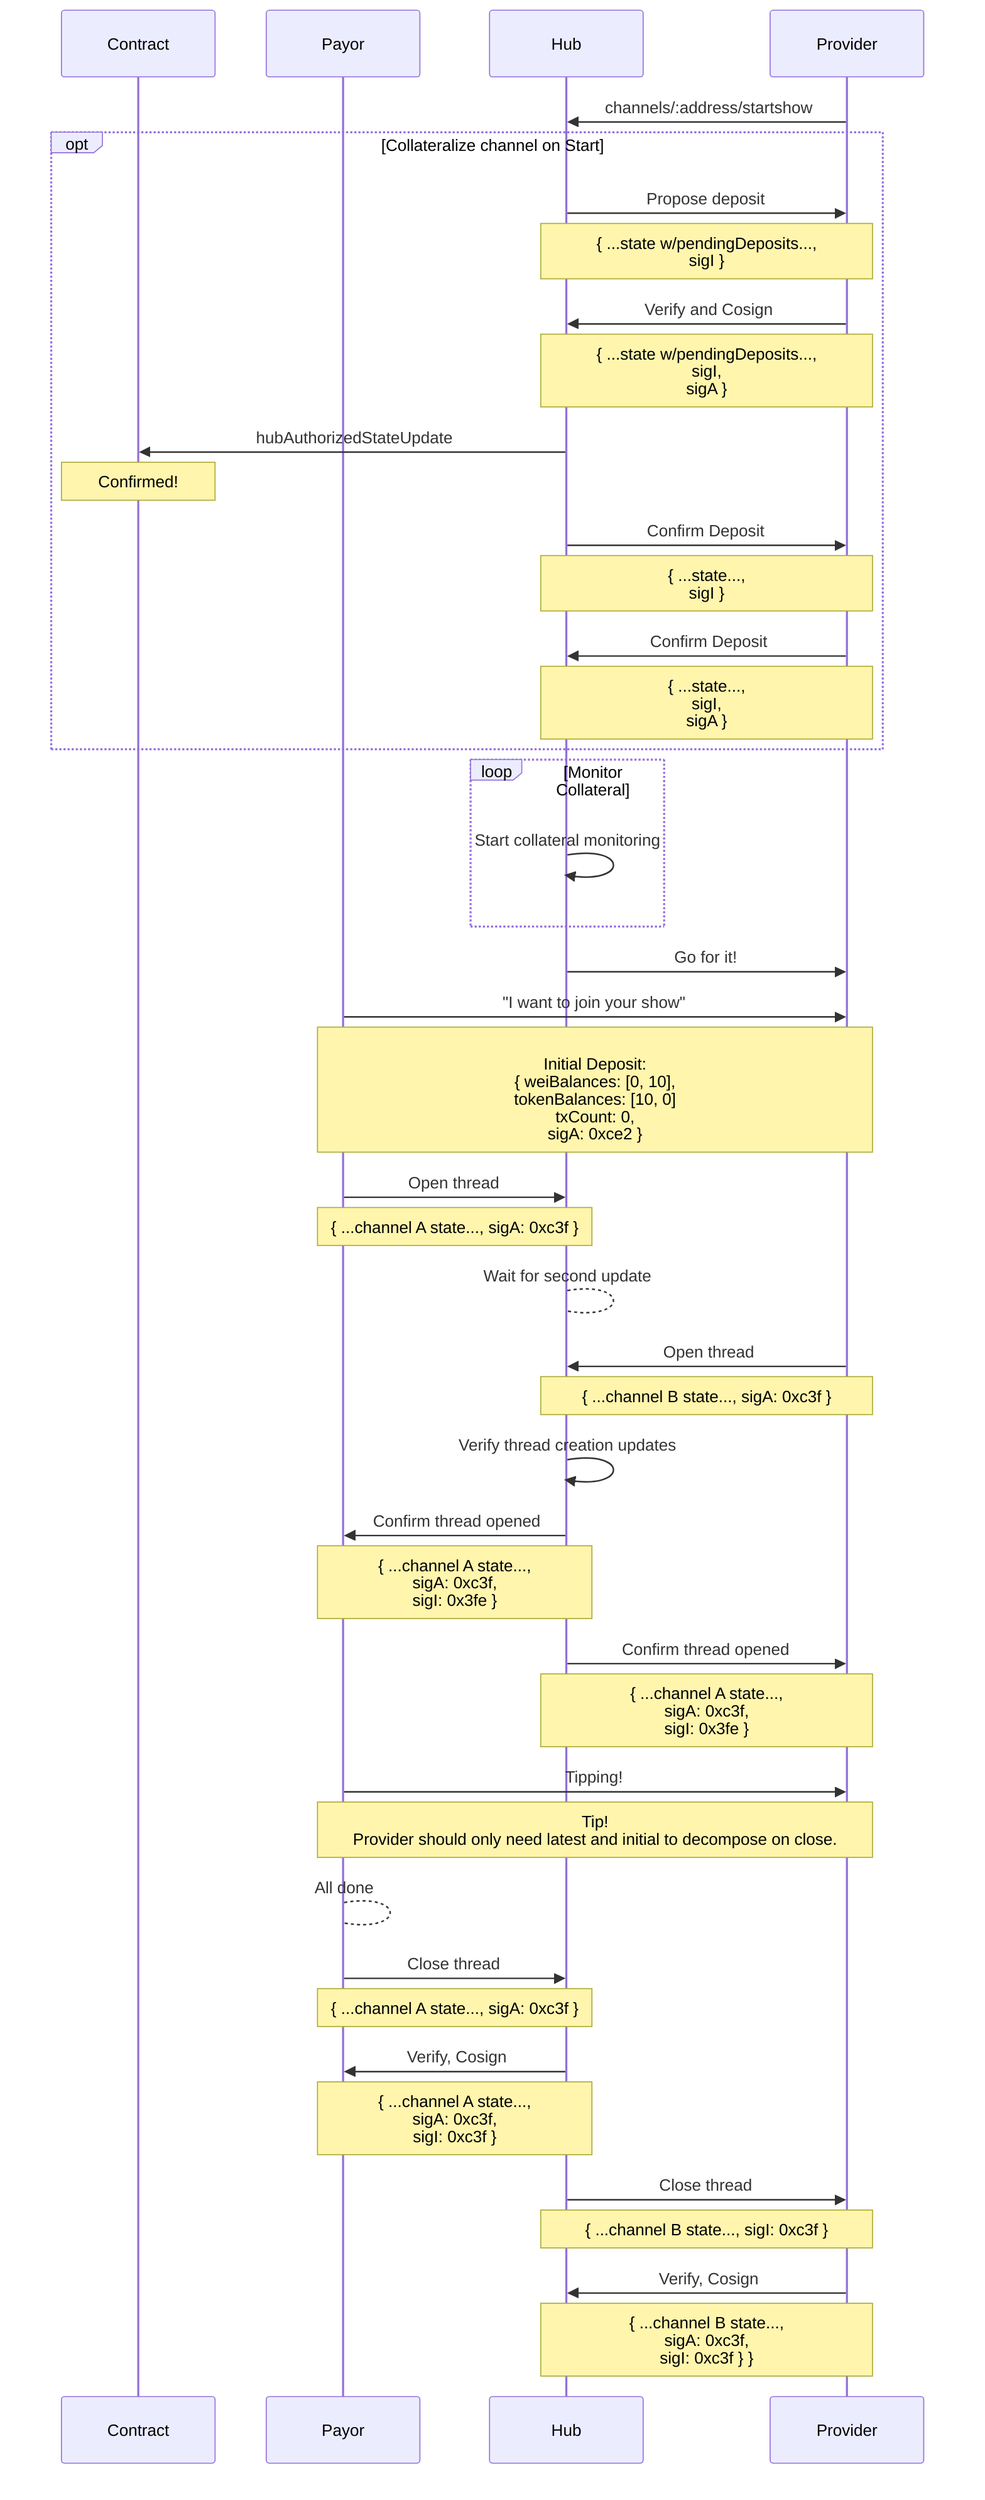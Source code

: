 sequenceDiagram

    # title Stream Show

    participant Contract
    participant Payor
    participant Hub
    participant Provider

    Provider->>Hub: channels/:address/startshow

    opt Collateralize channel on Start
        Hub->>Provider: Propose deposit
        Note over Hub,Provider: { ...state w/pendingDeposits..., <br> sigI }

        Provider->>Hub: Verify and Cosign
        Note over Hub,Provider: { ...state w/pendingDeposits..., <br> sigI, <br> sigA }

        Hub->>Contract: hubAuthorizedStateUpdate
        Note over Contract: Confirmed!

        Hub->>Provider: Confirm Deposit
        Note over Hub,Provider: { ...state..., <br> sigI }

        Provider->>Hub: Confirm Deposit
        Note over Hub,Provider: { ...state..., <br> sigI, <br> sigA }

    end

    loop Monitor Collateral
        Hub->>Hub: Start collateral monitoring
    end
    
    Hub->>Provider: Go for it!

    Payor->>Provider: "I want to join your show"
    Note over Payor,Provider: <br> Initial Deposit: <br> { weiBalances: [0, 10], <br> tokenBalances: [10, 0] <br> txCount: 0,  <br> sigA: 0xce2 }

    Payor->>Hub: Open thread
    Note over Payor,Hub: { ...channel A state..., sigA: 0xc3f }

    Hub-->Hub: Wait for second update

    Provider->>Hub: Open thread
    Note over Provider,Hub: { ...channel B state..., sigA: 0xc3f }


    Hub->>Hub: Verify thread creation updates

    Hub->>Payor: Confirm thread opened
    Note over Payor,Hub: { ...channel A state..., <br>sigA: 0xc3f, <br>sigI: 0x3fe }

    Hub->>Provider: Confirm thread opened
    Note over Provider,Hub: { ...channel A state..., <br>sigA: 0xc3f, <br>sigI: 0x3fe }


    Payor->>Provider: Tipping!
    Note over Payor,Provider: Tip! <br> Provider should only need latest and initial to decompose on close.

    Payor-->Payor: All done

    Payor->>Hub: Close thread
    Note over Payor,Hub: { ...channel A state..., sigA: 0xc3f }

    Hub->>Payor: Verify, Cosign
    Note over Payor,Hub: { ...channel A state..., <br>sigA: 0xc3f, <br>sigI: 0xc3f }

    Hub->>Provider: Close thread
    Note over Provider,Hub: { ...channel B state..., sigI: 0xc3f }

    Provider->>Hub: Verify, Cosign
    Note over Provider,Hub: { ...channel B state..., <br>sigA: 0xc3f, <br>sigI: 0xc3f } }